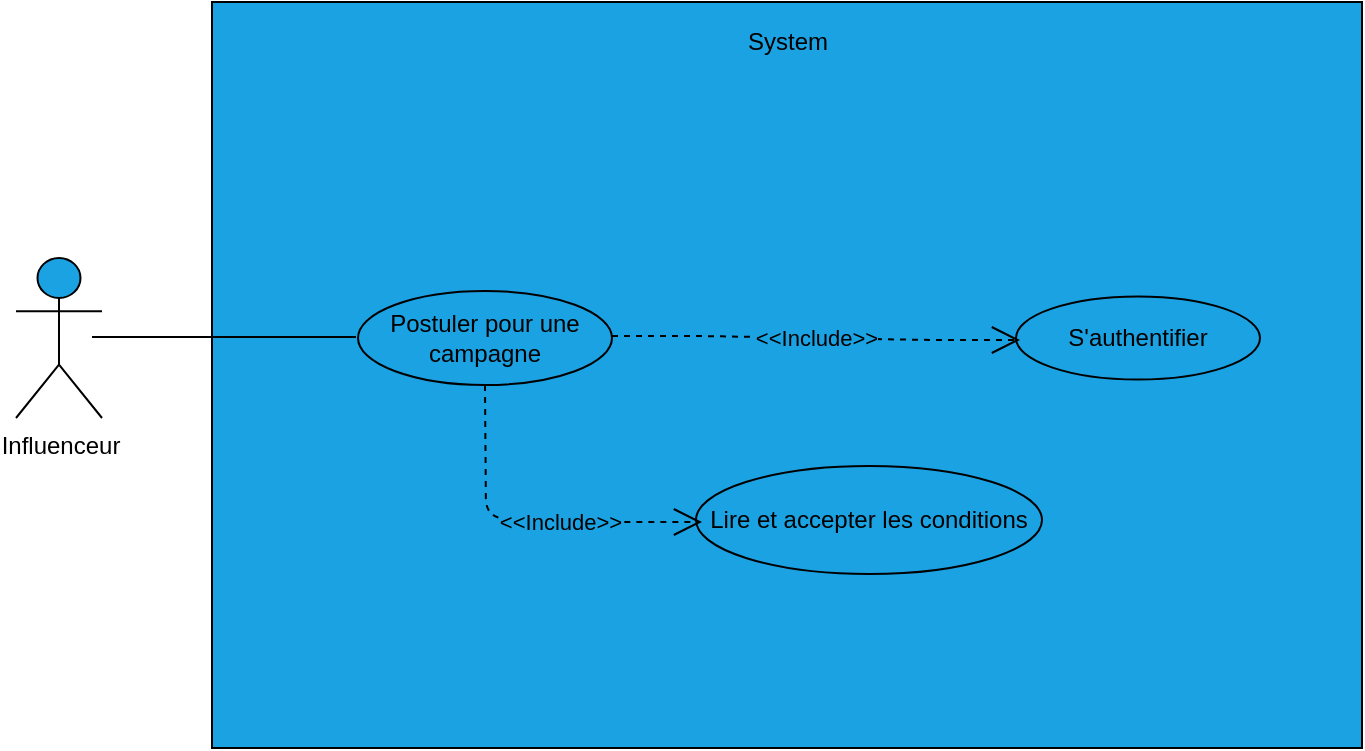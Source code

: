 <mxfile>
    <diagram id="OyXcH52GNXkwLgwUdHda" name="Page-1">
        <mxGraphModel dx="559" dy="465" grid="0" gridSize="10" guides="1" tooltips="1" connect="1" arrows="1" fold="1" page="1" pageScale="1" pageWidth="827" pageHeight="1169" background="#ffffff" math="0" shadow="0">
            <root>
                <mxCell id="0"/>
                <mxCell id="1" parent="0"/>
                <mxCell id="2" value="Influenceur" style="shape=umlActor;verticalLabelPosition=bottom;verticalAlign=top;html=1;outlineConnect=0;strokeColor=#000000;fontColor=#000000;fillColor=#1BA2E3;" parent="1" vertex="1">
                    <mxGeometry x="77" y="280" width="43" height="80" as="geometry"/>
                </mxCell>
                <mxCell id="7" value="" style="rounded=0;whiteSpace=wrap;html=1;strokeColor=#000000;fontColor=#000000;fillColor=#1BA2E3;" parent="1" vertex="1">
                    <mxGeometry x="175" y="152" width="575" height="373" as="geometry"/>
                </mxCell>
                <mxCell id="9" value="System" style="rounded=0;whiteSpace=wrap;html=1;strokeColor=none;fontColor=#000000;fillColor=#1BA2E3;" parent="1" vertex="1">
                    <mxGeometry x="436.5" y="159" width="52" height="25" as="geometry"/>
                </mxCell>
                <mxCell id="10" value="" style="endArrow=none;html=1;fontColor=#000000;strokeColor=#000000;" parent="1" edge="1">
                    <mxGeometry width="50" height="50" relative="1" as="geometry">
                        <mxPoint x="115" y="319.44" as="sourcePoint"/>
                        <mxPoint x="247" y="319.44" as="targetPoint"/>
                    </mxGeometry>
                </mxCell>
                <mxCell id="11" value="Postuler pour une campagne" style="ellipse;whiteSpace=wrap;html=1;strokeColor=#000000;fontColor=#000000;fillColor=#1BA2E3;" parent="1" vertex="1">
                    <mxGeometry x="248" y="296.5" width="127" height="47" as="geometry"/>
                </mxCell>
                <mxCell id="12" value="S'authentifier" style="ellipse;whiteSpace=wrap;html=1;strokeColor=#000000;fontColor=#000000;fillColor=#1BA2E3;" parent="1" vertex="1">
                    <mxGeometry x="577" y="299.25" width="122" height="41.5" as="geometry"/>
                </mxCell>
                <mxCell id="13" value="&amp;lt;&amp;lt;Include&amp;gt;&amp;gt;" style="endArrow=open;endSize=12;dashed=1;html=1;strokeColor=#000000;fontColor=#000000;labelBackgroundColor=#1BA2E3;strokeWidth=1;" parent="1" edge="1">
                    <mxGeometry width="160" relative="1" as="geometry">
                        <mxPoint x="375" y="319" as="sourcePoint"/>
                        <mxPoint x="579" y="321" as="targetPoint"/>
                        <Array as="points">
                            <mxPoint x="420" y="319"/>
                            <mxPoint x="533" y="321"/>
                        </Array>
                    </mxGeometry>
                </mxCell>
                <mxCell id="14" value="&lt;font color=&quot;#000000&quot;&gt;Lire et accepter les conditions&lt;/font&gt;" style="ellipse;whiteSpace=wrap;html=1;fillColor=#1BA2E3;strokeColor=#000000;" vertex="1" parent="1">
                    <mxGeometry x="417" y="384" width="173" height="54" as="geometry"/>
                </mxCell>
                <mxCell id="17" value="&amp;lt;&amp;lt;Include&amp;gt;&amp;gt;" style="endArrow=open;endSize=12;dashed=1;html=1;strokeColor=#000000;fontColor=#000000;labelBackgroundColor=#1BA2E3;strokeWidth=1;exitX=0.5;exitY=1;exitDx=0;exitDy=0;" edge="1" parent="1" source="11">
                    <mxGeometry x="0.187" y="-1" width="160" relative="1" as="geometry">
                        <mxPoint x="216" y="410" as="sourcePoint"/>
                        <mxPoint x="420" y="412" as="targetPoint"/>
                        <Array as="points">
                            <mxPoint x="312" y="410"/>
                            <mxPoint x="374" y="412"/>
                        </Array>
                        <mxPoint as="offset"/>
                    </mxGeometry>
                </mxCell>
            </root>
        </mxGraphModel>
    </diagram>
</mxfile>